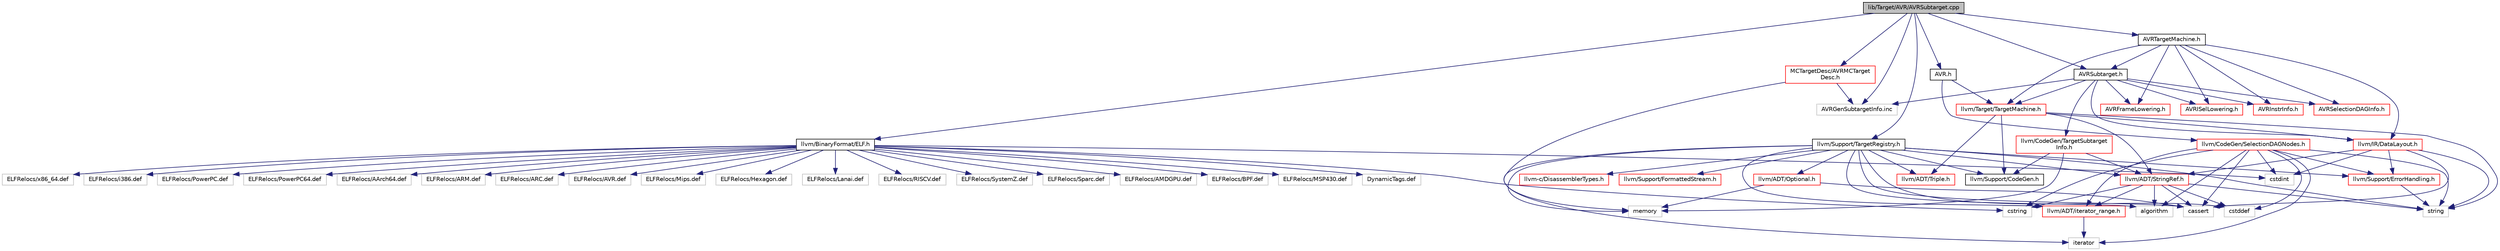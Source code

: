 digraph "lib/Target/AVR/AVRSubtarget.cpp"
{
 // LATEX_PDF_SIZE
  bgcolor="transparent";
  edge [fontname="Helvetica",fontsize="10",labelfontname="Helvetica",labelfontsize="10"];
  node [fontname="Helvetica",fontsize="10",shape="box"];
  Node1 [label="lib/Target/AVR/AVRSubtarget.cpp",height=0.2,width=0.4,color="black", fillcolor="grey75", style="filled", fontcolor="black",tooltip=" "];
  Node1 -> Node2 [color="midnightblue",fontsize="10",style="solid",fontname="Helvetica"];
  Node2 [label="AVRSubtarget.h",height=0.2,width=0.4,color="black",URL="$AVRSubtarget_8h.html",tooltip=" "];
  Node2 -> Node3 [color="midnightblue",fontsize="10",style="solid",fontname="Helvetica"];
  Node3 [label="llvm/CodeGen/TargetSubtarget\lInfo.h",height=0.2,width=0.4,color="red",URL="$TargetSubtargetInfo_8h.html",tooltip=" "];
  Node3 -> Node29 [color="midnightblue",fontsize="10",style="solid",fontname="Helvetica"];
  Node29 [label="llvm/ADT/StringRef.h",height=0.2,width=0.4,color="red",URL="$StringRef_8h.html",tooltip=" "];
  Node29 -> Node37 [color="midnightblue",fontsize="10",style="solid",fontname="Helvetica"];
  Node37 [label="llvm/ADT/iterator_range.h",height=0.2,width=0.4,color="red",URL="$iterator__range_8h.html",tooltip="This provides a very simple, boring adaptor for a begin and end iterator into a range type."];
  Node37 -> Node38 [color="midnightblue",fontsize="10",style="solid",fontname="Helvetica"];
  Node38 [label="iterator",height=0.2,width=0.4,color="grey75",tooltip=" "];
  Node29 -> Node19 [color="midnightblue",fontsize="10",style="solid",fontname="Helvetica"];
  Node19 [label="algorithm",height=0.2,width=0.4,color="grey75",tooltip=" "];
  Node29 -> Node20 [color="midnightblue",fontsize="10",style="solid",fontname="Helvetica"];
  Node20 [label="cassert",height=0.2,width=0.4,color="grey75",tooltip=" "];
  Node29 -> Node17 [color="midnightblue",fontsize="10",style="solid",fontname="Helvetica"];
  Node17 [label="cstddef",height=0.2,width=0.4,color="grey75",tooltip=" "];
  Node29 -> Node22 [color="midnightblue",fontsize="10",style="solid",fontname="Helvetica"];
  Node22 [label="cstring",height=0.2,width=0.4,color="grey75",tooltip=" "];
  Node29 -> Node24 [color="midnightblue",fontsize="10",style="solid",fontname="Helvetica"];
  Node24 [label="string",height=0.2,width=0.4,color="grey75",tooltip=" "];
  Node3 -> Node69 [color="midnightblue",fontsize="10",style="solid",fontname="Helvetica"];
  Node69 [label="llvm/Support/CodeGen.h",height=0.2,width=0.4,color="black",URL="$CodeGen_8h.html",tooltip=" "];
  Node3 -> Node35 [color="midnightblue",fontsize="10",style="solid",fontname="Helvetica"];
  Node35 [label="memory",height=0.2,width=0.4,color="grey75",tooltip=" "];
  Node2 -> Node76 [color="midnightblue",fontsize="10",style="solid",fontname="Helvetica"];
  Node76 [label="llvm/IR/DataLayout.h",height=0.2,width=0.4,color="red",URL="$DataLayout_8h.html",tooltip=" "];
  Node76 -> Node29 [color="midnightblue",fontsize="10",style="solid",fontname="Helvetica"];
  Node76 -> Node41 [color="midnightblue",fontsize="10",style="solid",fontname="Helvetica"];
  Node41 [label="llvm/Support/ErrorHandling.h",height=0.2,width=0.4,color="red",URL="$llvm_2Support_2ErrorHandling_8h.html",tooltip=" "];
  Node41 -> Node24 [color="midnightblue",fontsize="10",style="solid",fontname="Helvetica"];
  Node76 -> Node20 [color="midnightblue",fontsize="10",style="solid",fontname="Helvetica"];
  Node76 -> Node46 [color="midnightblue",fontsize="10",style="solid",fontname="Helvetica"];
  Node46 [label="cstdint",height=0.2,width=0.4,color="grey75",tooltip=" "];
  Node76 -> Node24 [color="midnightblue",fontsize="10",style="solid",fontname="Helvetica"];
  Node2 -> Node96 [color="midnightblue",fontsize="10",style="solid",fontname="Helvetica"];
  Node96 [label="llvm/Target/TargetMachine.h",height=0.2,width=0.4,color="red",URL="$llvm_2Target_2TargetMachine_8h.html",tooltip=" "];
  Node96 -> Node29 [color="midnightblue",fontsize="10",style="solid",fontname="Helvetica"];
  Node96 -> Node71 [color="midnightblue",fontsize="10",style="solid",fontname="Helvetica"];
  Node71 [label="llvm/ADT/Triple.h",height=0.2,width=0.4,color="red",URL="$Triple_8h.html",tooltip=" "];
  Node96 -> Node76 [color="midnightblue",fontsize="10",style="solid",fontname="Helvetica"];
  Node96 -> Node69 [color="midnightblue",fontsize="10",style="solid",fontname="Helvetica"];
  Node96 -> Node24 [color="midnightblue",fontsize="10",style="solid",fontname="Helvetica"];
  Node2 -> Node99 [color="midnightblue",fontsize="10",style="solid",fontname="Helvetica"];
  Node99 [label="AVRFrameLowering.h",height=0.2,width=0.4,color="red",URL="$AVRFrameLowering_8h.html",tooltip=" "];
  Node2 -> Node209 [color="midnightblue",fontsize="10",style="solid",fontname="Helvetica"];
  Node209 [label="AVRISelLowering.h",height=0.2,width=0.4,color="red",URL="$AVRISelLowering_8h.html",tooltip=" "];
  Node2 -> Node242 [color="midnightblue",fontsize="10",style="solid",fontname="Helvetica"];
  Node242 [label="AVRInstrInfo.h",height=0.2,width=0.4,color="red",URL="$AVRInstrInfo_8h.html",tooltip=" "];
  Node2 -> Node261 [color="midnightblue",fontsize="10",style="solid",fontname="Helvetica"];
  Node261 [label="AVRSelectionDAGInfo.h",height=0.2,width=0.4,color="red",URL="$AVRSelectionDAGInfo_8h.html",tooltip=" "];
  Node2 -> Node263 [color="midnightblue",fontsize="10",style="solid",fontname="Helvetica"];
  Node263 [label="AVRGenSubtargetInfo.inc",height=0.2,width=0.4,color="grey75",tooltip=" "];
  Node1 -> Node264 [color="midnightblue",fontsize="10",style="solid",fontname="Helvetica"];
  Node264 [label="llvm/BinaryFormat/ELF.h",height=0.2,width=0.4,color="black",URL="$BinaryFormat_2ELF_8h.html",tooltip=" "];
  Node264 -> Node46 [color="midnightblue",fontsize="10",style="solid",fontname="Helvetica"];
  Node264 -> Node22 [color="midnightblue",fontsize="10",style="solid",fontname="Helvetica"];
  Node264 -> Node265 [color="midnightblue",fontsize="10",style="solid",fontname="Helvetica"];
  Node265 [label="ELFRelocs/x86_64.def",height=0.2,width=0.4,color="grey75",tooltip=" "];
  Node264 -> Node266 [color="midnightblue",fontsize="10",style="solid",fontname="Helvetica"];
  Node266 [label="ELFRelocs/i386.def",height=0.2,width=0.4,color="grey75",tooltip=" "];
  Node264 -> Node267 [color="midnightblue",fontsize="10",style="solid",fontname="Helvetica"];
  Node267 [label="ELFRelocs/PowerPC.def",height=0.2,width=0.4,color="grey75",tooltip=" "];
  Node264 -> Node268 [color="midnightblue",fontsize="10",style="solid",fontname="Helvetica"];
  Node268 [label="ELFRelocs/PowerPC64.def",height=0.2,width=0.4,color="grey75",tooltip=" "];
  Node264 -> Node269 [color="midnightblue",fontsize="10",style="solid",fontname="Helvetica"];
  Node269 [label="ELFRelocs/AArch64.def",height=0.2,width=0.4,color="grey75",tooltip=" "];
  Node264 -> Node270 [color="midnightblue",fontsize="10",style="solid",fontname="Helvetica"];
  Node270 [label="ELFRelocs/ARM.def",height=0.2,width=0.4,color="grey75",tooltip=" "];
  Node264 -> Node271 [color="midnightblue",fontsize="10",style="solid",fontname="Helvetica"];
  Node271 [label="ELFRelocs/ARC.def",height=0.2,width=0.4,color="grey75",tooltip=" "];
  Node264 -> Node272 [color="midnightblue",fontsize="10",style="solid",fontname="Helvetica"];
  Node272 [label="ELFRelocs/AVR.def",height=0.2,width=0.4,color="grey75",tooltip=" "];
  Node264 -> Node273 [color="midnightblue",fontsize="10",style="solid",fontname="Helvetica"];
  Node273 [label="ELFRelocs/Mips.def",height=0.2,width=0.4,color="grey75",tooltip=" "];
  Node264 -> Node274 [color="midnightblue",fontsize="10",style="solid",fontname="Helvetica"];
  Node274 [label="ELFRelocs/Hexagon.def",height=0.2,width=0.4,color="grey75",tooltip=" "];
  Node264 -> Node275 [color="midnightblue",fontsize="10",style="solid",fontname="Helvetica"];
  Node275 [label="ELFRelocs/Lanai.def",height=0.2,width=0.4,color="grey75",tooltip=" "];
  Node264 -> Node276 [color="midnightblue",fontsize="10",style="solid",fontname="Helvetica"];
  Node276 [label="ELFRelocs/RISCV.def",height=0.2,width=0.4,color="grey75",tooltip=" "];
  Node264 -> Node277 [color="midnightblue",fontsize="10",style="solid",fontname="Helvetica"];
  Node277 [label="ELFRelocs/SystemZ.def",height=0.2,width=0.4,color="grey75",tooltip=" "];
  Node264 -> Node278 [color="midnightblue",fontsize="10",style="solid",fontname="Helvetica"];
  Node278 [label="ELFRelocs/Sparc.def",height=0.2,width=0.4,color="grey75",tooltip=" "];
  Node264 -> Node279 [color="midnightblue",fontsize="10",style="solid",fontname="Helvetica"];
  Node279 [label="ELFRelocs/AMDGPU.def",height=0.2,width=0.4,color="grey75",tooltip=" "];
  Node264 -> Node280 [color="midnightblue",fontsize="10",style="solid",fontname="Helvetica"];
  Node280 [label="ELFRelocs/BPF.def",height=0.2,width=0.4,color="grey75",tooltip=" "];
  Node264 -> Node281 [color="midnightblue",fontsize="10",style="solid",fontname="Helvetica"];
  Node281 [label="ELFRelocs/MSP430.def",height=0.2,width=0.4,color="grey75",tooltip=" "];
  Node264 -> Node282 [color="midnightblue",fontsize="10",style="solid",fontname="Helvetica"];
  Node282 [label="DynamicTags.def",height=0.2,width=0.4,color="grey75",tooltip=" "];
  Node1 -> Node283 [color="midnightblue",fontsize="10",style="solid",fontname="Helvetica"];
  Node283 [label="llvm/Support/TargetRegistry.h",height=0.2,width=0.4,color="black",URL="$TargetRegistry_8h.html",tooltip=" "];
  Node283 -> Node284 [color="midnightblue",fontsize="10",style="solid",fontname="Helvetica"];
  Node284 [label="llvm-c/DisassemblerTypes.h",height=0.2,width=0.4,color="red",URL="$DisassemblerTypes_8h.html",tooltip=" "];
  Node283 -> Node31 [color="midnightblue",fontsize="10",style="solid",fontname="Helvetica"];
  Node31 [label="llvm/ADT/Optional.h",height=0.2,width=0.4,color="red",URL="$Optional_8h.html",tooltip=" "];
  Node31 -> Node20 [color="midnightblue",fontsize="10",style="solid",fontname="Helvetica"];
  Node31 -> Node35 [color="midnightblue",fontsize="10",style="solid",fontname="Helvetica"];
  Node283 -> Node29 [color="midnightblue",fontsize="10",style="solid",fontname="Helvetica"];
  Node283 -> Node71 [color="midnightblue",fontsize="10",style="solid",fontname="Helvetica"];
  Node283 -> Node37 [color="midnightblue",fontsize="10",style="solid",fontname="Helvetica"];
  Node283 -> Node69 [color="midnightblue",fontsize="10",style="solid",fontname="Helvetica"];
  Node283 -> Node41 [color="midnightblue",fontsize="10",style="solid",fontname="Helvetica"];
  Node283 -> Node285 [color="midnightblue",fontsize="10",style="solid",fontname="Helvetica"];
  Node285 [label="llvm/Support/FormattedStream.h",height=0.2,width=0.4,color="red",URL="$FormattedStream_8h.html",tooltip=" "];
  Node283 -> Node19 [color="midnightblue",fontsize="10",style="solid",fontname="Helvetica"];
  Node283 -> Node20 [color="midnightblue",fontsize="10",style="solid",fontname="Helvetica"];
  Node283 -> Node17 [color="midnightblue",fontsize="10",style="solid",fontname="Helvetica"];
  Node283 -> Node38 [color="midnightblue",fontsize="10",style="solid",fontname="Helvetica"];
  Node283 -> Node35 [color="midnightblue",fontsize="10",style="solid",fontname="Helvetica"];
  Node283 -> Node24 [color="midnightblue",fontsize="10",style="solid",fontname="Helvetica"];
  Node1 -> Node286 [color="midnightblue",fontsize="10",style="solid",fontname="Helvetica"];
  Node286 [label="AVR.h",height=0.2,width=0.4,color="black",URL="$AVR_8h.html",tooltip=" "];
  Node286 -> Node236 [color="midnightblue",fontsize="10",style="solid",fontname="Helvetica"];
  Node236 [label="llvm/CodeGen/SelectionDAGNodes.h",height=0.2,width=0.4,color="red",URL="$SelectionDAGNodes_8h.html",tooltip=" "];
  Node236 -> Node37 [color="midnightblue",fontsize="10",style="solid",fontname="Helvetica"];
  Node236 -> Node41 [color="midnightblue",fontsize="10",style="solid",fontname="Helvetica"];
  Node236 -> Node19 [color="midnightblue",fontsize="10",style="solid",fontname="Helvetica"];
  Node236 -> Node20 [color="midnightblue",fontsize="10",style="solid",fontname="Helvetica"];
  Node236 -> Node17 [color="midnightblue",fontsize="10",style="solid",fontname="Helvetica"];
  Node236 -> Node46 [color="midnightblue",fontsize="10",style="solid",fontname="Helvetica"];
  Node236 -> Node22 [color="midnightblue",fontsize="10",style="solid",fontname="Helvetica"];
  Node236 -> Node38 [color="midnightblue",fontsize="10",style="solid",fontname="Helvetica"];
  Node236 -> Node24 [color="midnightblue",fontsize="10",style="solid",fontname="Helvetica"];
  Node286 -> Node96 [color="midnightblue",fontsize="10",style="solid",fontname="Helvetica"];
  Node1 -> Node287 [color="midnightblue",fontsize="10",style="solid",fontname="Helvetica"];
  Node287 [label="AVRTargetMachine.h",height=0.2,width=0.4,color="black",URL="$AVRTargetMachine_8h.html",tooltip=" "];
  Node287 -> Node76 [color="midnightblue",fontsize="10",style="solid",fontname="Helvetica"];
  Node287 -> Node96 [color="midnightblue",fontsize="10",style="solid",fontname="Helvetica"];
  Node287 -> Node99 [color="midnightblue",fontsize="10",style="solid",fontname="Helvetica"];
  Node287 -> Node209 [color="midnightblue",fontsize="10",style="solid",fontname="Helvetica"];
  Node287 -> Node242 [color="midnightblue",fontsize="10",style="solid",fontname="Helvetica"];
  Node287 -> Node261 [color="midnightblue",fontsize="10",style="solid",fontname="Helvetica"];
  Node287 -> Node2 [color="midnightblue",fontsize="10",style="solid",fontname="Helvetica"];
  Node1 -> Node288 [color="midnightblue",fontsize="10",style="solid",fontname="Helvetica"];
  Node288 [label="MCTargetDesc/AVRMCTarget\lDesc.h",height=0.2,width=0.4,color="red",URL="$AVRMCTargetDesc_8h.html",tooltip=" "];
  Node288 -> Node35 [color="midnightblue",fontsize="10",style="solid",fontname="Helvetica"];
  Node288 -> Node263 [color="midnightblue",fontsize="10",style="solid",fontname="Helvetica"];
  Node1 -> Node263 [color="midnightblue",fontsize="10",style="solid",fontname="Helvetica"];
}
